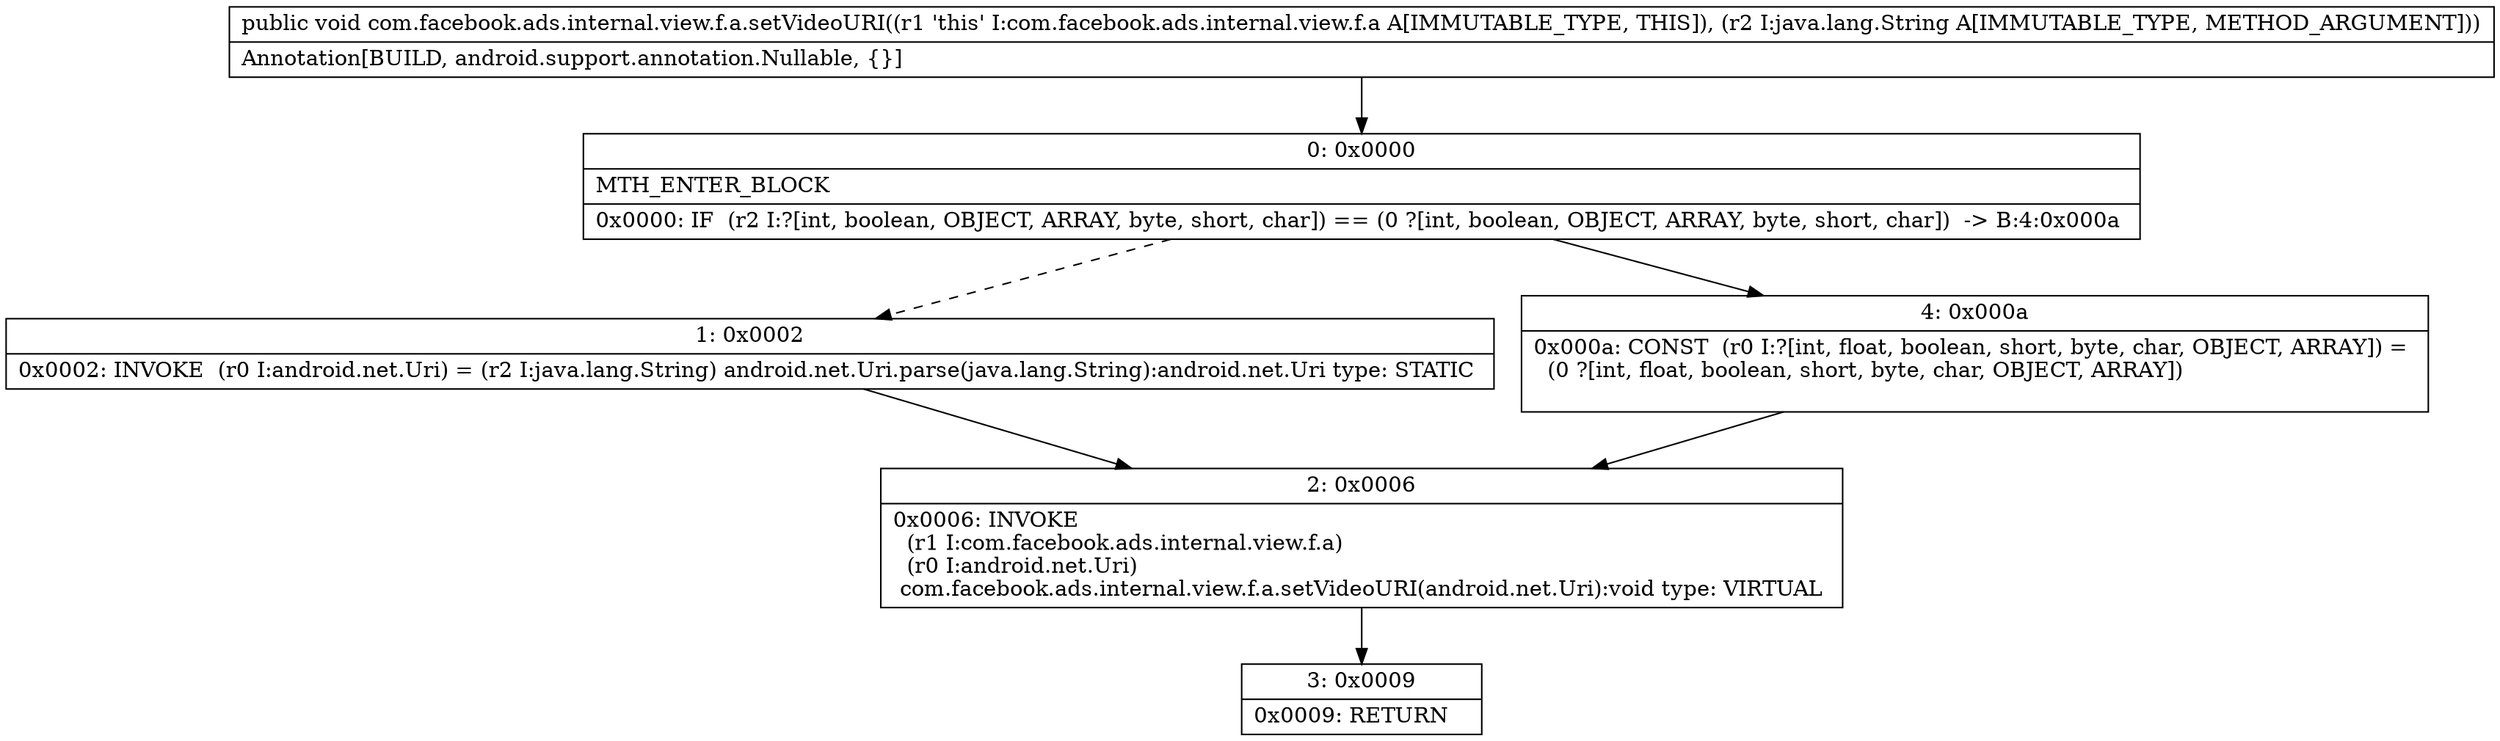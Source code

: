 digraph "CFG forcom.facebook.ads.internal.view.f.a.setVideoURI(Ljava\/lang\/String;)V" {
Node_0 [shape=record,label="{0\:\ 0x0000|MTH_ENTER_BLOCK\l|0x0000: IF  (r2 I:?[int, boolean, OBJECT, ARRAY, byte, short, char]) == (0 ?[int, boolean, OBJECT, ARRAY, byte, short, char])  \-\> B:4:0x000a \l}"];
Node_1 [shape=record,label="{1\:\ 0x0002|0x0002: INVOKE  (r0 I:android.net.Uri) = (r2 I:java.lang.String) android.net.Uri.parse(java.lang.String):android.net.Uri type: STATIC \l}"];
Node_2 [shape=record,label="{2\:\ 0x0006|0x0006: INVOKE  \l  (r1 I:com.facebook.ads.internal.view.f.a)\l  (r0 I:android.net.Uri)\l com.facebook.ads.internal.view.f.a.setVideoURI(android.net.Uri):void type: VIRTUAL \l}"];
Node_3 [shape=record,label="{3\:\ 0x0009|0x0009: RETURN   \l}"];
Node_4 [shape=record,label="{4\:\ 0x000a|0x000a: CONST  (r0 I:?[int, float, boolean, short, byte, char, OBJECT, ARRAY]) = \l  (0 ?[int, float, boolean, short, byte, char, OBJECT, ARRAY])\l \l}"];
MethodNode[shape=record,label="{public void com.facebook.ads.internal.view.f.a.setVideoURI((r1 'this' I:com.facebook.ads.internal.view.f.a A[IMMUTABLE_TYPE, THIS]), (r2 I:java.lang.String A[IMMUTABLE_TYPE, METHOD_ARGUMENT]))  | Annotation[BUILD, android.support.annotation.Nullable, \{\}]\l}"];
MethodNode -> Node_0;
Node_0 -> Node_1[style=dashed];
Node_0 -> Node_4;
Node_1 -> Node_2;
Node_2 -> Node_3;
Node_4 -> Node_2;
}

